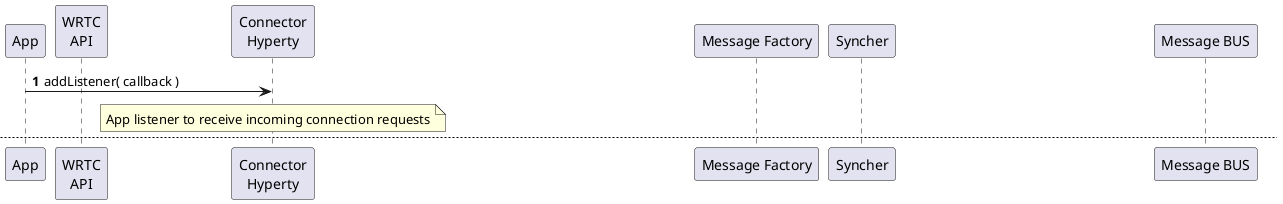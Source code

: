 @startuml
autonumber

participant "App" as app

participant "WRTC\nAPI" as wrtcAPI

participant "Connector\nHyperty" as voiceH

participant "Connection\nController" as connCtrl

participant "Connection\nData Object" as Conn

participant "Message Factory" as msgF

participant "Syncher" as sync

participant "Message BUS" as bus

app ->  voiceH : addListener( callback )

note over voiceH
  App listener to receive incoming connection requests
end note

newpage

app ->  voiceH : connect( bobHypertyURL, options )

group Connection Invite Bob

voiceH -> wrtcAPI : get CommResources\n(incl SDP)

voiceH <-- wrtcAPI : return CommResources\n(incl SDP)

voiceH -> sync : create\n( connectionObjSchema, CommResources, bobHypertyURL )

create Conn

sync -> Conn : new()

sync -> sync : Object.observe( Connection )

sync -> bus : postMessage( createConnectionObjectReqMsg )

...

sync <- bus : postMessage( createConnectionObjectResOkMsg )

voiceH <-- sync : return ConnectionDataObject

end group

create connCtrl

voiceH -> connCtrl : new( ConnectionDataObject )

app <-- voiceH :  return ConnectionController

@enduml
